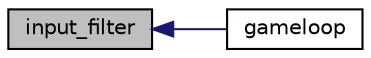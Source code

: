 digraph G
{
  edge [fontname="Helvetica",fontsize="10",labelfontname="Helvetica",labelfontsize="10"];
  node [fontname="Helvetica",fontsize="10",shape=record];
  rankdir="LR";
  Node1 [label="input_filter",height=0.2,width=0.4,color="black", fillcolor="grey75", style="filled" fontcolor="black"];
  Node1 -> Node2 [dir="back",color="midnightblue",fontsize="10",style="solid",fontname="Helvetica"];
  Node2 [label="gameloop",height=0.2,width=0.4,color="black", fillcolor="white", style="filled",URL="$main_8cpp.html#a74fbbfe2f49cdfca36f03b640a91aef2",tooltip="The main gameloop."];
}
